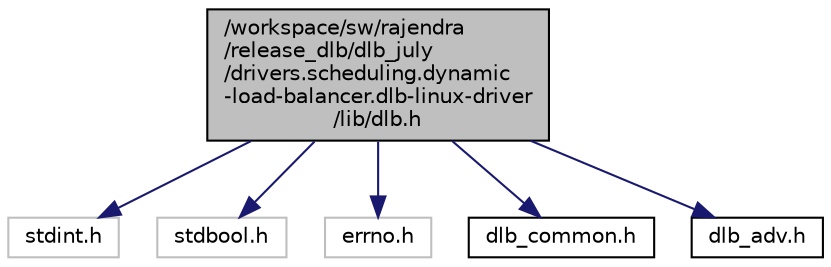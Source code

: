 digraph "/workspace/sw/rajendra/release_dlb/dlb_july/drivers.scheduling.dynamic-load-balancer.dlb-linux-driver/lib/dlb.h"
{
 // LATEX_PDF_SIZE
  edge [fontname="Helvetica",fontsize="10",labelfontname="Helvetica",labelfontsize="10"];
  node [fontname="Helvetica",fontsize="10",shape=record];
  Node1 [label="/workspace/sw/rajendra\l/release_dlb/dlb_july\l/drivers.scheduling.dynamic\l-load-balancer.dlb-linux-driver\l/lib/dlb.h",height=0.2,width=0.4,color="black", fillcolor="grey75", style="filled", fontcolor="black",tooltip="DLB Client API."];
  Node1 -> Node2 [color="midnightblue",fontsize="10",style="solid",fontname="Helvetica"];
  Node2 [label="stdint.h",height=0.2,width=0.4,color="grey75", fillcolor="white", style="filled",tooltip=" "];
  Node1 -> Node3 [color="midnightblue",fontsize="10",style="solid",fontname="Helvetica"];
  Node3 [label="stdbool.h",height=0.2,width=0.4,color="grey75", fillcolor="white", style="filled",tooltip=" "];
  Node1 -> Node4 [color="midnightblue",fontsize="10",style="solid",fontname="Helvetica"];
  Node4 [label="errno.h",height=0.2,width=0.4,color="grey75", fillcolor="white", style="filled",tooltip=" "];
  Node1 -> Node5 [color="midnightblue",fontsize="10",style="solid",fontname="Helvetica"];
  Node5 [label="dlb_common.h",height=0.2,width=0.4,color="black", fillcolor="white", style="filled",URL="$dlb__common_8h.html",tooltip="DLB Client API Common Data Structures."];
  Node1 -> Node6 [color="midnightblue",fontsize="10",style="solid",fontname="Helvetica"];
  Node6 [label="dlb_adv.h",height=0.2,width=0.4,color="black", fillcolor="white", style="filled",URL="$dlb__adv_8h.html",tooltip="DLB Client API (Advanced Functions)"];
}
